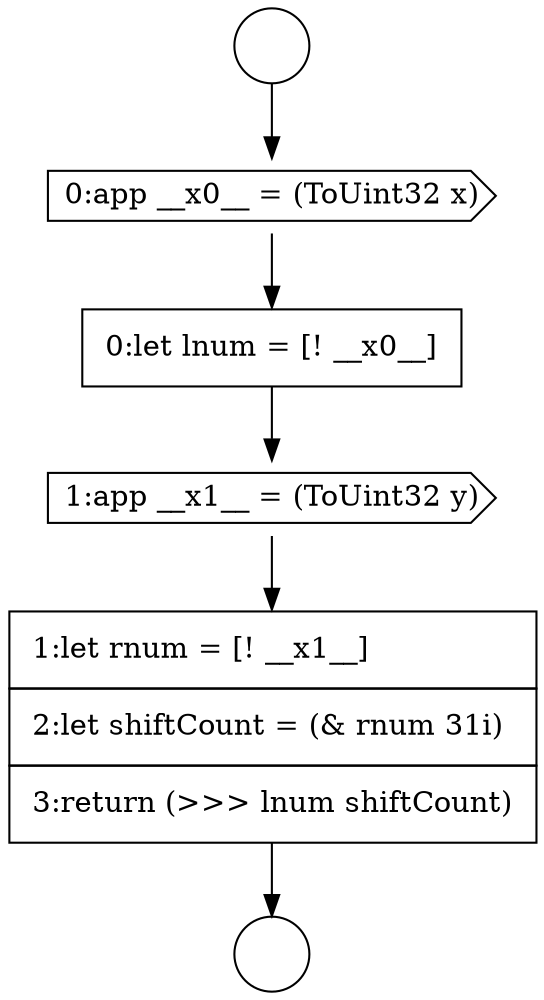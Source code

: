 digraph {
  node21 [shape=circle label=" " color="black" fillcolor="white" style=filled]
  node22 [shape=circle label=" " color="black" fillcolor="white" style=filled]
  node24 [shape=none, margin=0, label=<<font color="black">
    <table border="0" cellborder="1" cellspacing="0" cellpadding="10">
      <tr><td align="left">0:let lnum = [! __x0__]</td></tr>
    </table>
  </font>> color="black" fillcolor="white" style=filled]
  node25 [shape=cds, label=<<font color="black">1:app __x1__ = (ToUint32 y)</font>> color="black" fillcolor="white" style=filled]
  node26 [shape=none, margin=0, label=<<font color="black">
    <table border="0" cellborder="1" cellspacing="0" cellpadding="10">
      <tr><td align="left">1:let rnum = [! __x1__]</td></tr>
      <tr><td align="left">2:let shiftCount = (&amp; rnum 31i)</td></tr>
      <tr><td align="left">3:return (&gt;&gt;&gt; lnum shiftCount)</td></tr>
    </table>
  </font>> color="black" fillcolor="white" style=filled]
  node23 [shape=cds, label=<<font color="black">0:app __x0__ = (ToUint32 x)</font>> color="black" fillcolor="white" style=filled]
  node23 -> node24 [ color="black"]
  node25 -> node26 [ color="black"]
  node24 -> node25 [ color="black"]
  node21 -> node23 [ color="black"]
  node26 -> node22 [ color="black"]
}
